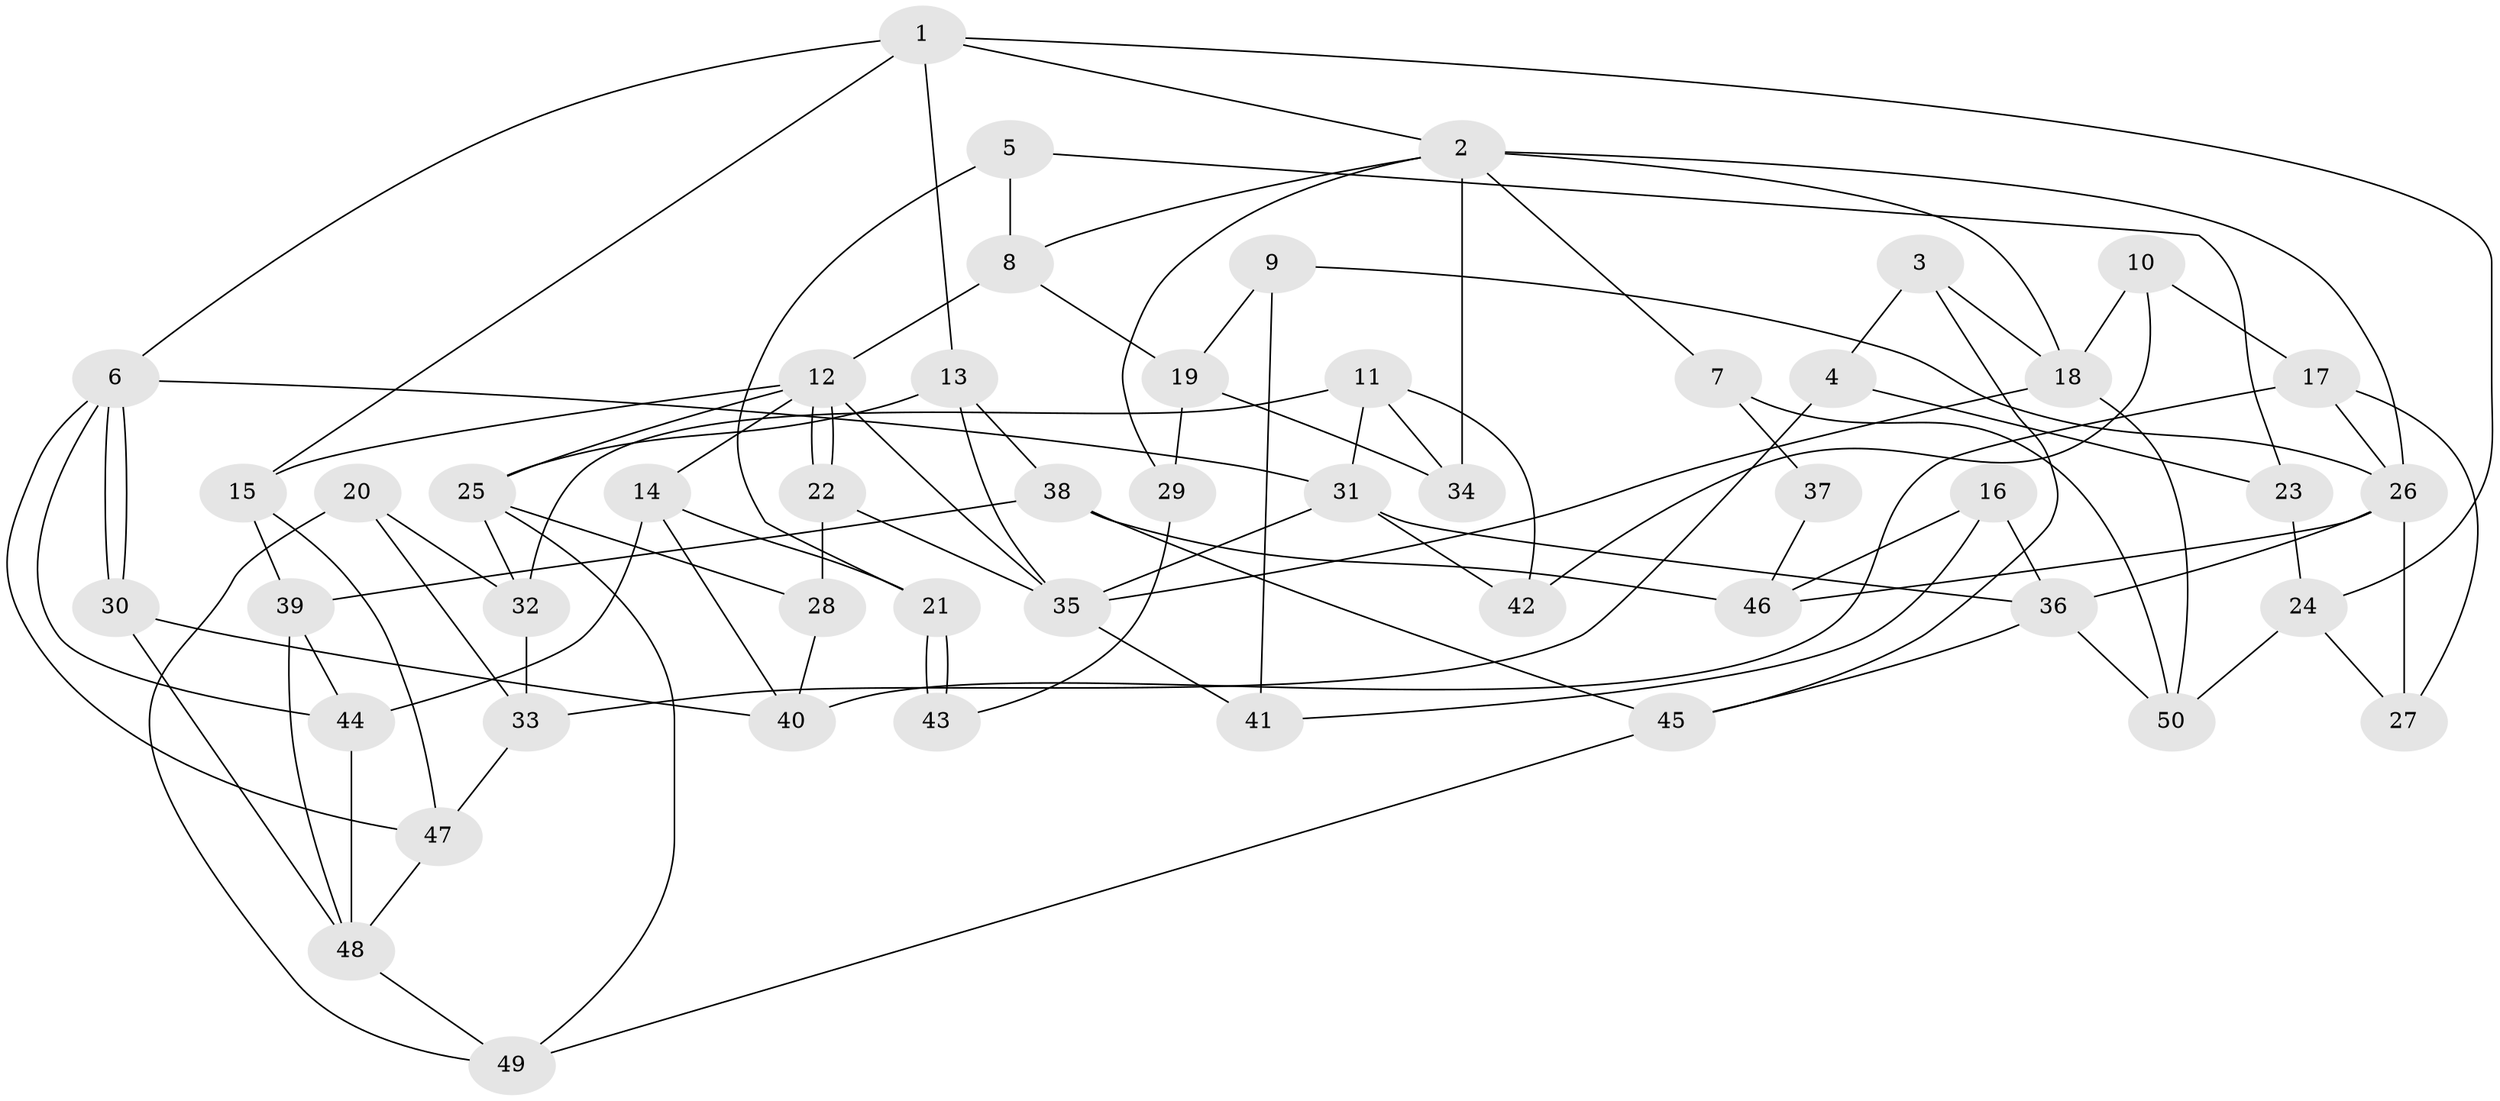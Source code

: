 // Generated by graph-tools (version 1.1) at 2025/02/03/09/25 03:02:12]
// undirected, 50 vertices, 100 edges
graph export_dot {
graph [start="1"]
  node [color=gray90,style=filled];
  1;
  2;
  3;
  4;
  5;
  6;
  7;
  8;
  9;
  10;
  11;
  12;
  13;
  14;
  15;
  16;
  17;
  18;
  19;
  20;
  21;
  22;
  23;
  24;
  25;
  26;
  27;
  28;
  29;
  30;
  31;
  32;
  33;
  34;
  35;
  36;
  37;
  38;
  39;
  40;
  41;
  42;
  43;
  44;
  45;
  46;
  47;
  48;
  49;
  50;
  1 -- 6;
  1 -- 13;
  1 -- 2;
  1 -- 15;
  1 -- 24;
  2 -- 8;
  2 -- 7;
  2 -- 18;
  2 -- 26;
  2 -- 29;
  2 -- 34;
  3 -- 45;
  3 -- 18;
  3 -- 4;
  4 -- 33;
  4 -- 23;
  5 -- 23;
  5 -- 21;
  5 -- 8;
  6 -- 30;
  6 -- 30;
  6 -- 47;
  6 -- 31;
  6 -- 44;
  7 -- 50;
  7 -- 37;
  8 -- 12;
  8 -- 19;
  9 -- 19;
  9 -- 26;
  9 -- 41;
  10 -- 17;
  10 -- 42;
  10 -- 18;
  11 -- 32;
  11 -- 31;
  11 -- 34;
  11 -- 42;
  12 -- 22;
  12 -- 22;
  12 -- 14;
  12 -- 15;
  12 -- 25;
  12 -- 35;
  13 -- 25;
  13 -- 35;
  13 -- 38;
  14 -- 40;
  14 -- 44;
  14 -- 21;
  15 -- 39;
  15 -- 47;
  16 -- 36;
  16 -- 41;
  16 -- 46;
  17 -- 26;
  17 -- 40;
  17 -- 27;
  18 -- 35;
  18 -- 50;
  19 -- 34;
  19 -- 29;
  20 -- 33;
  20 -- 49;
  20 -- 32;
  21 -- 43;
  21 -- 43;
  22 -- 35;
  22 -- 28;
  23 -- 24;
  24 -- 27;
  24 -- 50;
  25 -- 49;
  25 -- 28;
  25 -- 32;
  26 -- 36;
  26 -- 27;
  26 -- 46;
  28 -- 40;
  29 -- 43;
  30 -- 48;
  30 -- 40;
  31 -- 35;
  31 -- 36;
  31 -- 42;
  32 -- 33;
  33 -- 47;
  35 -- 41;
  36 -- 50;
  36 -- 45;
  37 -- 46;
  38 -- 46;
  38 -- 39;
  38 -- 45;
  39 -- 44;
  39 -- 48;
  44 -- 48;
  45 -- 49;
  47 -- 48;
  48 -- 49;
}
